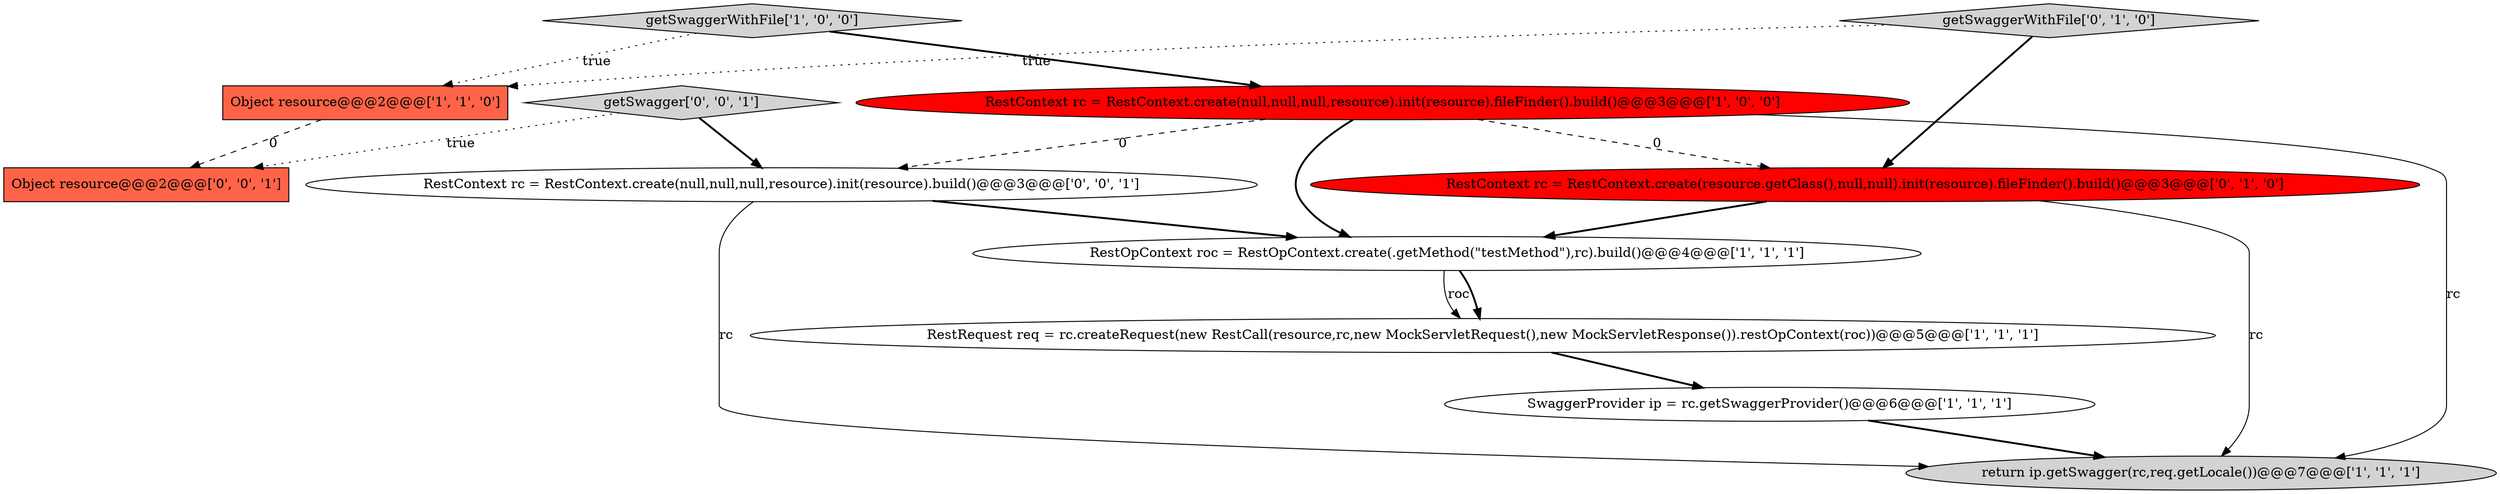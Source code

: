 digraph {
4 [style = filled, label = "RestOpContext roc = RestOpContext.create(.getMethod(\"testMethod\"),rc).build()@@@4@@@['1', '1', '1']", fillcolor = white, shape = ellipse image = "AAA0AAABBB1BBB"];
10 [style = filled, label = "Object resource@@@2@@@['0', '0', '1']", fillcolor = tomato, shape = box image = "AAA0AAABBB3BBB"];
0 [style = filled, label = "RestRequest req = rc.createRequest(new RestCall(resource,rc,new MockServletRequest(),new MockServletResponse()).restOpContext(roc))@@@5@@@['1', '1', '1']", fillcolor = white, shape = ellipse image = "AAA0AAABBB1BBB"];
7 [style = filled, label = "RestContext rc = RestContext.create(resource.getClass(),null,null).init(resource).fileFinder().build()@@@3@@@['0', '1', '0']", fillcolor = red, shape = ellipse image = "AAA1AAABBB2BBB"];
11 [style = filled, label = "RestContext rc = RestContext.create(null,null,null,resource).init(resource).build()@@@3@@@['0', '0', '1']", fillcolor = white, shape = ellipse image = "AAA0AAABBB3BBB"];
9 [style = filled, label = "getSwagger['0', '0', '1']", fillcolor = lightgray, shape = diamond image = "AAA0AAABBB3BBB"];
6 [style = filled, label = "SwaggerProvider ip = rc.getSwaggerProvider()@@@6@@@['1', '1', '1']", fillcolor = white, shape = ellipse image = "AAA0AAABBB1BBB"];
1 [style = filled, label = "return ip.getSwagger(rc,req.getLocale())@@@7@@@['1', '1', '1']", fillcolor = lightgray, shape = ellipse image = "AAA0AAABBB1BBB"];
2 [style = filled, label = "Object resource@@@2@@@['1', '1', '0']", fillcolor = tomato, shape = box image = "AAA0AAABBB1BBB"];
5 [style = filled, label = "RestContext rc = RestContext.create(null,null,null,resource).init(resource).fileFinder().build()@@@3@@@['1', '0', '0']", fillcolor = red, shape = ellipse image = "AAA1AAABBB1BBB"];
8 [style = filled, label = "getSwaggerWithFile['0', '1', '0']", fillcolor = lightgray, shape = diamond image = "AAA0AAABBB2BBB"];
3 [style = filled, label = "getSwaggerWithFile['1', '0', '0']", fillcolor = lightgray, shape = diamond image = "AAA0AAABBB1BBB"];
5->1 [style = solid, label="rc"];
6->1 [style = bold, label=""];
7->1 [style = solid, label="rc"];
2->10 [style = dashed, label="0"];
3->5 [style = bold, label=""];
7->4 [style = bold, label=""];
9->11 [style = bold, label=""];
8->2 [style = dotted, label="true"];
5->7 [style = dashed, label="0"];
4->0 [style = solid, label="roc"];
9->10 [style = dotted, label="true"];
5->11 [style = dashed, label="0"];
0->6 [style = bold, label=""];
11->1 [style = solid, label="rc"];
3->2 [style = dotted, label="true"];
5->4 [style = bold, label=""];
8->7 [style = bold, label=""];
4->0 [style = bold, label=""];
11->4 [style = bold, label=""];
}
